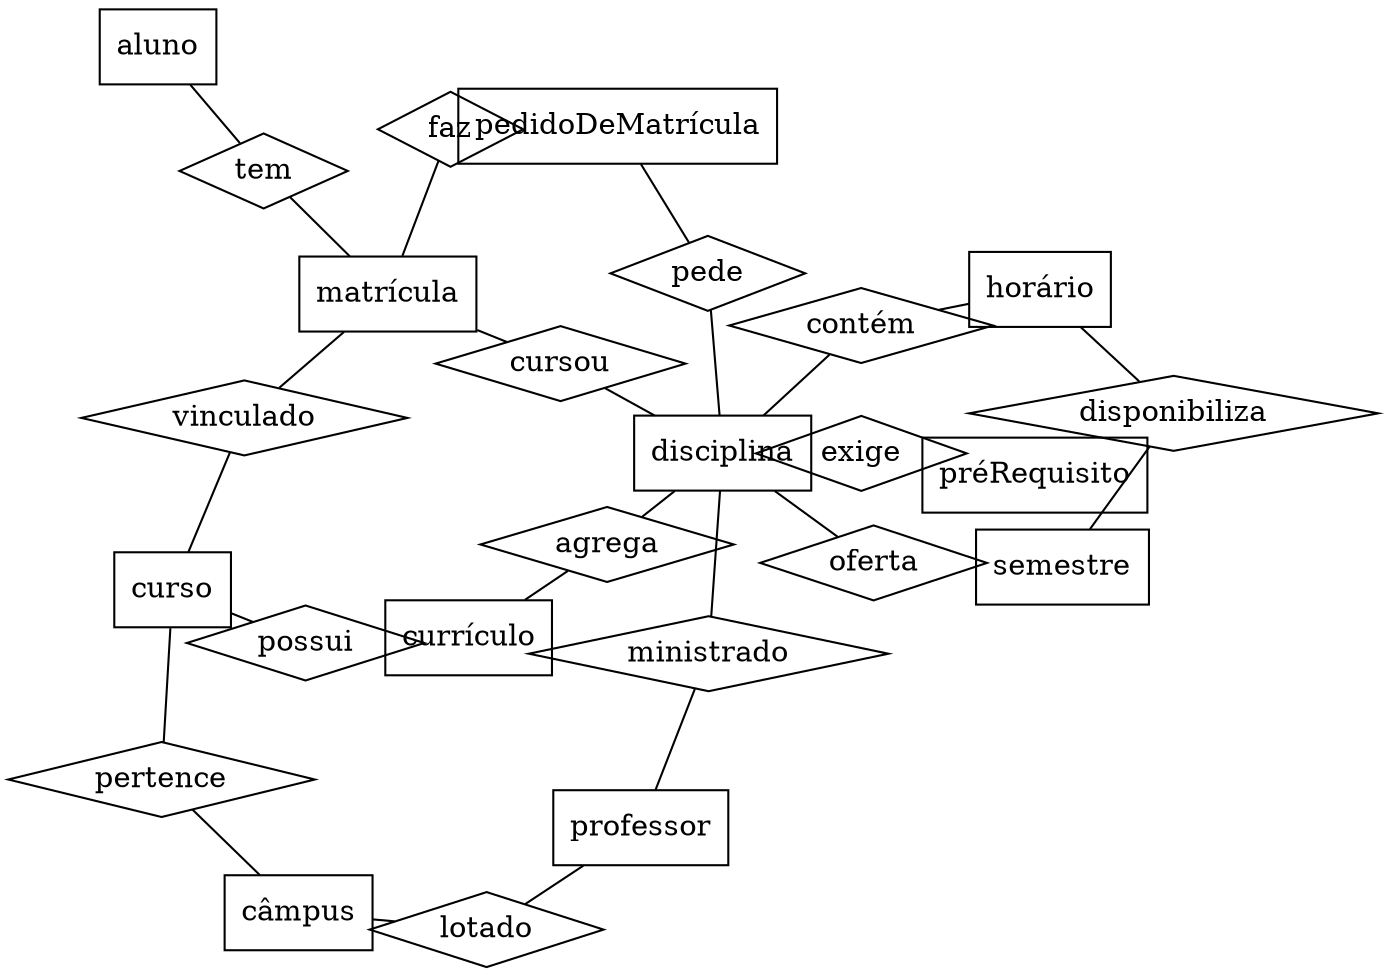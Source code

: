 graph diagramaER {
    layout = neato

    // Sujeitos
    aluno [shape=record]
    matrícula [shape=record]
    disciplina [shape=record]
    pedidoDeMatrícula [shape=record]
    curso [shape=record]
    câmpus [shape=record]
    currículo [shape=record]
    professor [shape=record]
    semestre [shape=record]
    horário [shape=record]
    préRequisito [shape=record]

    // Verbos
    tem [shape=diamond]
    cursou [shape=diamond]
    pede [shape=diamond]
    faz [shape=diamond]
    vinculado [shape=diamond]
    pertence [shape=diamond]
    possui [shape=diamond]
    lotado [shape=diamond]
    agrega [shape=diamond]
    ministrado [shape=diamond]
    oferta [shape=diamond]
    contém [shape=diamond]
    exige [shape=diamond]
    disponibiliza [shape=diamond]

    // Ligações
    aluno -- tem -- matrícula
    matrícula -- cursou -- disciplina
    matrícula -- faz -- pedidoDeMatrícula
    matrícula -- vinculado -- curso
    pedidoDeMatrícula -- pede -- disciplina
    curso -- pertence -- câmpus
    curso -- possui -- currículo
    professor -- lotado -- câmpus
    disciplina -- ministrado -- professor
    currículo -- agrega -- disciplina
    semestre -- oferta -- disciplina
    disciplina -- contém -- horário
    semestre -- disponibiliza -- horário
    disciplina -- exige -- préRequisito
}
